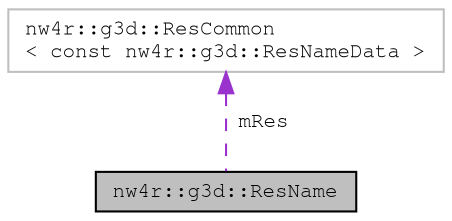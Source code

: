 digraph "nw4r::g3d::ResName"
{
 // LATEX_PDF_SIZE
  edge [fontname="FreeMono",fontsize="10",labelfontname="FreeMono",labelfontsize="10"];
  node [fontname="FreeMono",fontsize="10",shape=record];
  Node1 [label="nw4r::g3d::ResName",height=0.2,width=0.4,color="black", fillcolor="grey75", style="filled", fontcolor="black",tooltip=" "];
  Node2 -> Node1 [dir="back",color="darkorchid3",fontsize="10",style="dashed",label=" mRes" ,fontname="FreeMono"];
  Node2 [label="nw4r::g3d::ResCommon\l\< const nw4r::g3d::ResNameData \>",height=0.2,width=0.4,color="grey75", fillcolor="white", style="filled",URL="$classnw4r_1_1g3d_1_1_res_common.html",tooltip=" "];
}
